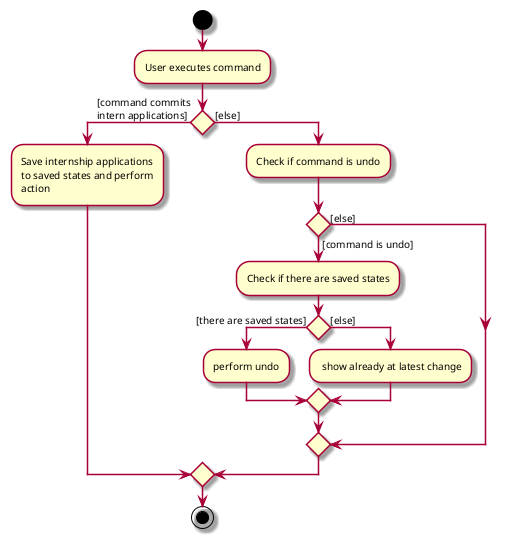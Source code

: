 @startuml
skin rose
skinparam ActivityFontSize 10
skinparam ArrowFontSize 10
skinparam activityDiamondFontSize 50

start
:User executes command;

'Since the beta syntax does not support placing the condition outside the
'diamond we place it as the true branch instead.

if () then ([command commits
intern applications])
    :Save internship applications
to saved states and perform
action;
else ([else])
:Check if command is undo;
if () then ([command is undo])
    :Check if there are saved states;
if () then ([there are saved states])
    :perform undo;
else ([else])
    : show already at latest change;
endif
else ([else])
endif
endif
stop
@enduml
